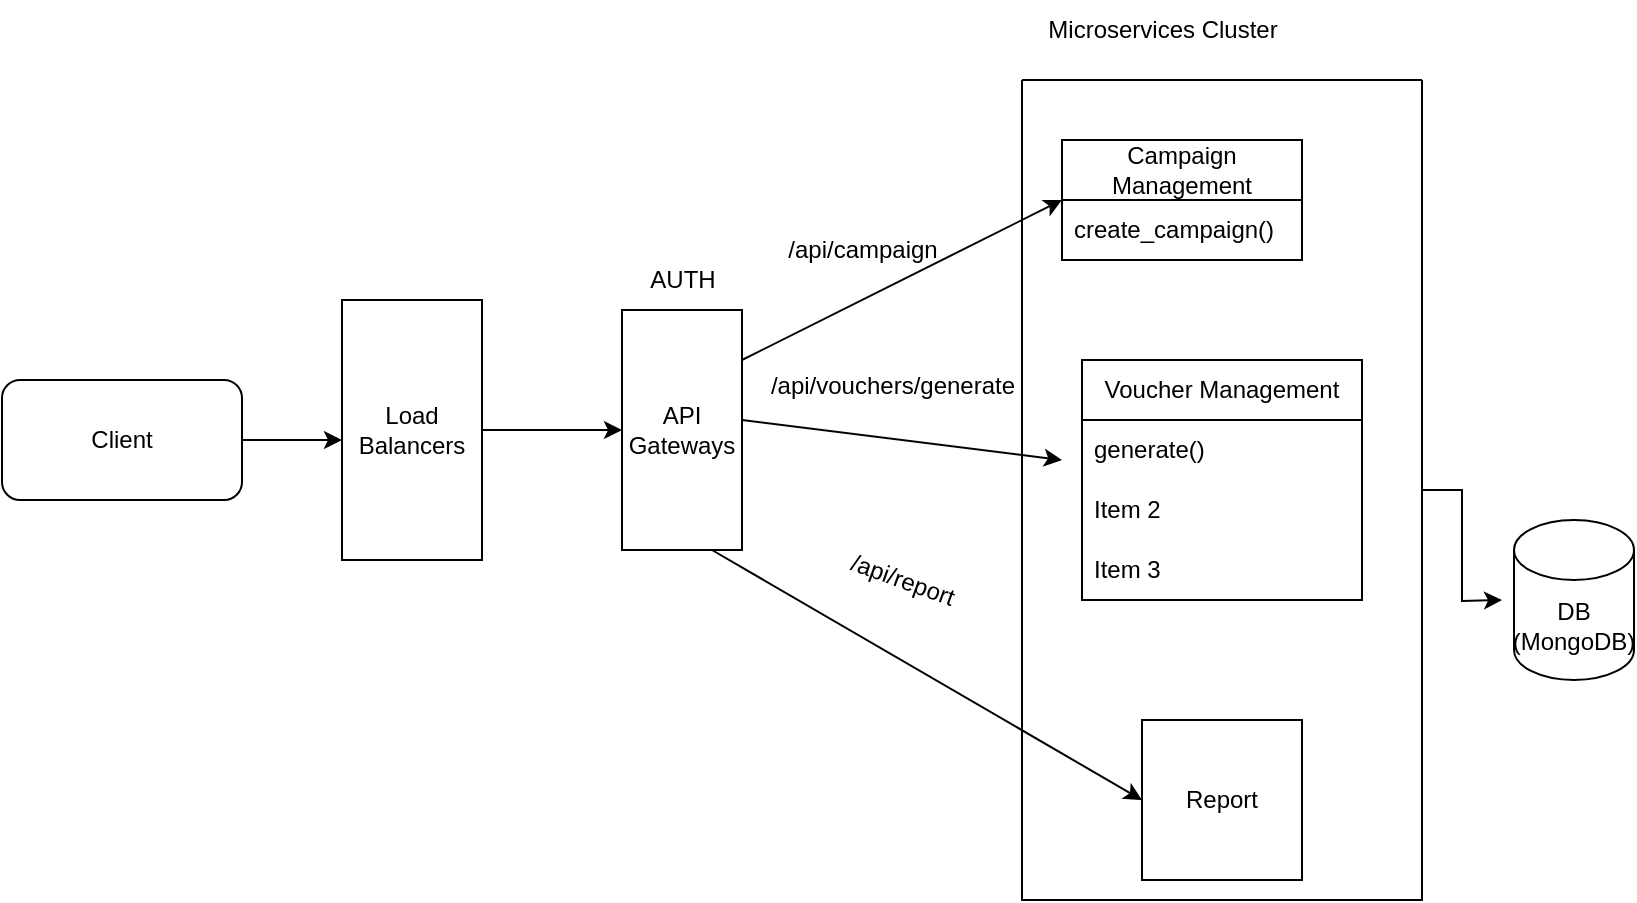<mxfile version="21.5.0" type="github">
  <diagram name="Page-1" id="efa7a0a1-bf9b-a30e-e6df-94a7791c09e9">
    <mxGraphModel dx="1026" dy="693" grid="1" gridSize="10" guides="1" tooltips="1" connect="1" arrows="1" fold="1" page="1" pageScale="1" pageWidth="826" pageHeight="1169" background="none" math="0" shadow="0">
      <root>
        <mxCell id="0" />
        <mxCell id="1" parent="0" />
        <mxCell id="IUOQPNjdf664gdYJtN-T-116" style="edgeStyle=orthogonalEdgeStyle;rounded=0;orthogonalLoop=1;jettySize=auto;html=1;exitX=1;exitY=0.5;exitDx=0;exitDy=0;" edge="1" parent="1" source="IUOQPNjdf664gdYJtN-T-114">
          <mxGeometry relative="1" as="geometry">
            <mxPoint x="180" y="270" as="targetPoint" />
          </mxGeometry>
        </mxCell>
        <mxCell id="IUOQPNjdf664gdYJtN-T-114" value="Client" style="rounded=1;whiteSpace=wrap;html=1;" vertex="1" parent="1">
          <mxGeometry x="10" y="240" width="120" height="60" as="geometry" />
        </mxCell>
        <mxCell id="IUOQPNjdf664gdYJtN-T-119" style="edgeStyle=orthogonalEdgeStyle;rounded=0;orthogonalLoop=1;jettySize=auto;html=1;exitX=0.5;exitY=0;exitDx=0;exitDy=0;" edge="1" parent="1" source="IUOQPNjdf664gdYJtN-T-118">
          <mxGeometry relative="1" as="geometry">
            <mxPoint x="320" y="265" as="targetPoint" />
          </mxGeometry>
        </mxCell>
        <mxCell id="IUOQPNjdf664gdYJtN-T-118" value="Load Balancers" style="rounded=0;whiteSpace=wrap;html=1;direction=south;" vertex="1" parent="1">
          <mxGeometry x="180" y="200" width="70" height="130" as="geometry" />
        </mxCell>
        <mxCell id="IUOQPNjdf664gdYJtN-T-120" value="API Gateways" style="rounded=0;whiteSpace=wrap;html=1;direction=south;" vertex="1" parent="1">
          <mxGeometry x="320" y="205" width="60" height="120" as="geometry" />
        </mxCell>
        <mxCell id="IUOQPNjdf664gdYJtN-T-124" value="" style="endArrow=classic;html=1;rounded=0;entryX=0;entryY=0.5;entryDx=0;entryDy=0;" edge="1" parent="1">
          <mxGeometry width="50" height="50" relative="1" as="geometry">
            <mxPoint x="380" y="230" as="sourcePoint" />
            <mxPoint x="540" y="150" as="targetPoint" />
          </mxGeometry>
        </mxCell>
        <mxCell id="IUOQPNjdf664gdYJtN-T-125" value="/api/campaign" style="text;html=1;align=center;verticalAlign=middle;resizable=0;points=[];autosize=1;strokeColor=none;fillColor=none;" vertex="1" parent="1">
          <mxGeometry x="390" y="160" width="100" height="30" as="geometry" />
        </mxCell>
        <mxCell id="IUOQPNjdf664gdYJtN-T-152" value="" style="edgeStyle=orthogonalEdgeStyle;rounded=0;orthogonalLoop=1;jettySize=auto;html=1;" edge="1" parent="1" source="IUOQPNjdf664gdYJtN-T-127">
          <mxGeometry relative="1" as="geometry">
            <mxPoint x="760" y="350" as="targetPoint" />
          </mxGeometry>
        </mxCell>
        <mxCell id="IUOQPNjdf664gdYJtN-T-127" value="" style="swimlane;startSize=0;" vertex="1" parent="1">
          <mxGeometry x="520" y="90" width="200" height="410" as="geometry" />
        </mxCell>
        <mxCell id="IUOQPNjdf664gdYJtN-T-139" value="Report" style="whiteSpace=wrap;html=1;aspect=fixed;" vertex="1" parent="IUOQPNjdf664gdYJtN-T-127">
          <mxGeometry x="60" y="320" width="80" height="80" as="geometry" />
        </mxCell>
        <mxCell id="IUOQPNjdf664gdYJtN-T-143" value="Campaign Management" style="swimlane;fontStyle=0;childLayout=stackLayout;horizontal=1;startSize=30;horizontalStack=0;resizeParent=1;resizeParentMax=0;resizeLast=0;collapsible=1;marginBottom=0;whiteSpace=wrap;html=1;" vertex="1" parent="IUOQPNjdf664gdYJtN-T-127">
          <mxGeometry x="20" y="30" width="120" height="60" as="geometry" />
        </mxCell>
        <mxCell id="IUOQPNjdf664gdYJtN-T-144" value="create_campaign()" style="text;strokeColor=none;fillColor=none;align=left;verticalAlign=middle;spacingLeft=4;spacingRight=4;overflow=hidden;points=[[0,0.5],[1,0.5]];portConstraint=eastwest;rotatable=0;whiteSpace=wrap;html=1;" vertex="1" parent="IUOQPNjdf664gdYJtN-T-143">
          <mxGeometry y="30" width="120" height="30" as="geometry" />
        </mxCell>
        <mxCell id="IUOQPNjdf664gdYJtN-T-157" value="Voucher Management" style="swimlane;fontStyle=0;childLayout=stackLayout;horizontal=1;startSize=30;horizontalStack=0;resizeParent=1;resizeParentMax=0;resizeLast=0;collapsible=1;marginBottom=0;whiteSpace=wrap;html=1;" vertex="1" parent="IUOQPNjdf664gdYJtN-T-127">
          <mxGeometry x="30" y="140" width="140" height="120" as="geometry" />
        </mxCell>
        <mxCell id="IUOQPNjdf664gdYJtN-T-158" value="generate()" style="text;strokeColor=none;fillColor=none;align=left;verticalAlign=middle;spacingLeft=4;spacingRight=4;overflow=hidden;points=[[0,0.5],[1,0.5]];portConstraint=eastwest;rotatable=0;whiteSpace=wrap;html=1;" vertex="1" parent="IUOQPNjdf664gdYJtN-T-157">
          <mxGeometry y="30" width="140" height="30" as="geometry" />
        </mxCell>
        <mxCell id="IUOQPNjdf664gdYJtN-T-159" value="Item 2" style="text;strokeColor=none;fillColor=none;align=left;verticalAlign=middle;spacingLeft=4;spacingRight=4;overflow=hidden;points=[[0,0.5],[1,0.5]];portConstraint=eastwest;rotatable=0;whiteSpace=wrap;html=1;" vertex="1" parent="IUOQPNjdf664gdYJtN-T-157">
          <mxGeometry y="60" width="140" height="30" as="geometry" />
        </mxCell>
        <mxCell id="IUOQPNjdf664gdYJtN-T-160" value="Item 3" style="text;strokeColor=none;fillColor=none;align=left;verticalAlign=middle;spacingLeft=4;spacingRight=4;overflow=hidden;points=[[0,0.5],[1,0.5]];portConstraint=eastwest;rotatable=0;whiteSpace=wrap;html=1;" vertex="1" parent="IUOQPNjdf664gdYJtN-T-157">
          <mxGeometry y="90" width="140" height="30" as="geometry" />
        </mxCell>
        <mxCell id="IUOQPNjdf664gdYJtN-T-129" value="Microservices Cluster" style="text;html=1;align=center;verticalAlign=middle;resizable=0;points=[];autosize=1;strokeColor=none;fillColor=none;" vertex="1" parent="1">
          <mxGeometry x="520" y="50" width="140" height="30" as="geometry" />
        </mxCell>
        <mxCell id="IUOQPNjdf664gdYJtN-T-131" value="" style="edgeStyle=none;orthogonalLoop=1;jettySize=auto;html=1;rounded=0;entryX=0;entryY=0.5;entryDx=0;entryDy=0;" edge="1" parent="1">
          <mxGeometry width="100" relative="1" as="geometry">
            <mxPoint x="380" y="260" as="sourcePoint" />
            <mxPoint x="540" y="280" as="targetPoint" />
            <Array as="points" />
          </mxGeometry>
        </mxCell>
        <mxCell id="IUOQPNjdf664gdYJtN-T-132" value="/api/vouchers/generate" style="text;html=1;align=center;verticalAlign=middle;resizable=0;points=[];autosize=1;strokeColor=none;fillColor=none;" vertex="1" parent="1">
          <mxGeometry x="380" y="228" width="150" height="30" as="geometry" />
        </mxCell>
        <mxCell id="IUOQPNjdf664gdYJtN-T-138" value="AUTH" style="text;html=1;align=center;verticalAlign=middle;resizable=0;points=[];autosize=1;strokeColor=none;fillColor=none;" vertex="1" parent="1">
          <mxGeometry x="320" y="175" width="60" height="30" as="geometry" />
        </mxCell>
        <mxCell id="IUOQPNjdf664gdYJtN-T-141" value="" style="endArrow=classic;html=1;rounded=0;exitX=1;exitY=0.25;exitDx=0;exitDy=0;entryX=0;entryY=0.5;entryDx=0;entryDy=0;" edge="1" parent="1" source="IUOQPNjdf664gdYJtN-T-120" target="IUOQPNjdf664gdYJtN-T-139">
          <mxGeometry width="50" height="50" relative="1" as="geometry">
            <mxPoint x="500" y="500" as="sourcePoint" />
            <mxPoint x="390" y="450" as="targetPoint" />
          </mxGeometry>
        </mxCell>
        <mxCell id="IUOQPNjdf664gdYJtN-T-142" value="/api/report" style="text;html=1;align=center;verticalAlign=middle;resizable=0;points=[];autosize=1;strokeColor=none;fillColor=none;rotation=20;" vertex="1" parent="1">
          <mxGeometry x="420" y="325" width="80" height="30" as="geometry" />
        </mxCell>
        <mxCell id="IUOQPNjdf664gdYJtN-T-153" value="DB (MongoDB)" style="shape=cylinder3;whiteSpace=wrap;html=1;boundedLbl=1;backgroundOutline=1;size=15;" vertex="1" parent="1">
          <mxGeometry x="766" y="310" width="60" height="80" as="geometry" />
        </mxCell>
      </root>
    </mxGraphModel>
  </diagram>
</mxfile>
